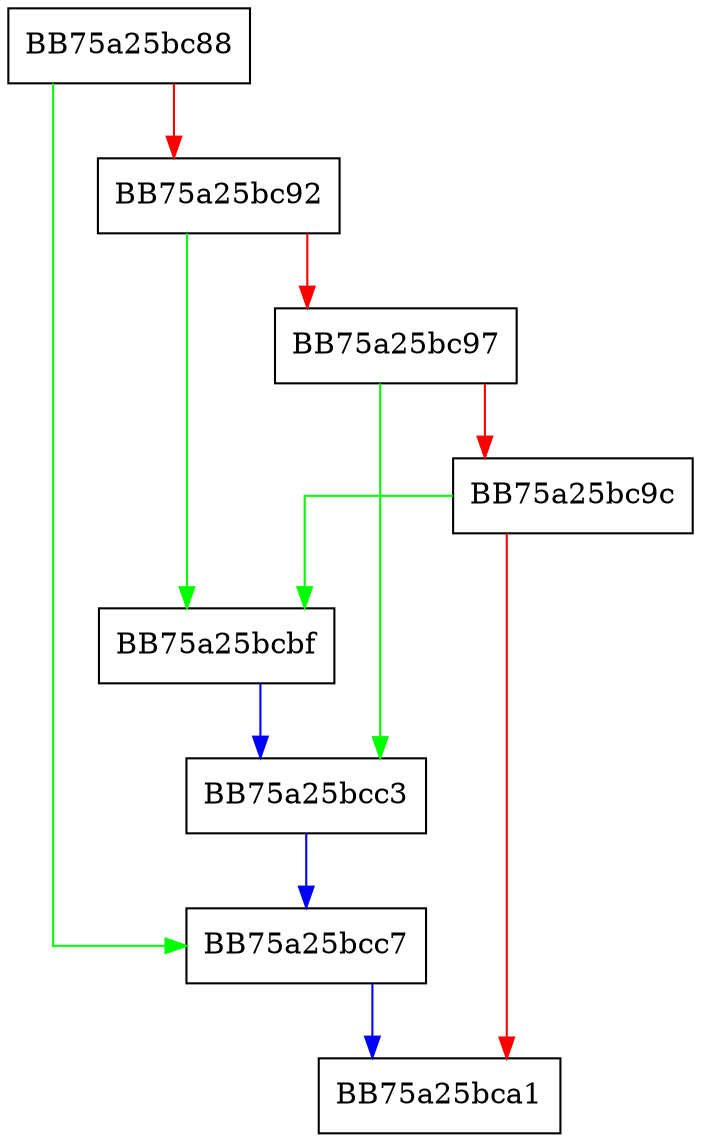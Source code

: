 digraph ResetIOMode {
  node [shape="box"];
  graph [splines=ortho];
  BB75a25bc88 -> BB75a25bcc7 [color="green"];
  BB75a25bc88 -> BB75a25bc92 [color="red"];
  BB75a25bc92 -> BB75a25bcbf [color="green"];
  BB75a25bc92 -> BB75a25bc97 [color="red"];
  BB75a25bc97 -> BB75a25bcc3 [color="green"];
  BB75a25bc97 -> BB75a25bc9c [color="red"];
  BB75a25bc9c -> BB75a25bcbf [color="green"];
  BB75a25bc9c -> BB75a25bca1 [color="red"];
  BB75a25bcbf -> BB75a25bcc3 [color="blue"];
  BB75a25bcc3 -> BB75a25bcc7 [color="blue"];
  BB75a25bcc7 -> BB75a25bca1 [color="blue"];
}